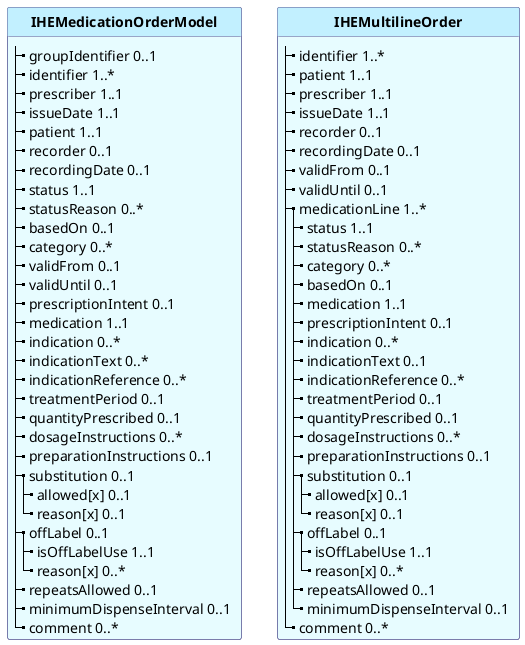 @startuml
skinparam linetype polyline
hide circle
hide stereotype
hide method

skinparam class<<TM>> {
 BorderColor #505090
 BackgroundColor #e7fcff
 HeaderBackgroundColor Application
}


class "**IHEMedicationOrderModel**" as IHEMedicationOrderModel <<TM>> {
  |_ groupIdentifier 0..1   
  |_ identifier 1..*   
  |_ prescriber 1..1   
  |_ issueDate 1..1   
  |_ patient 1..1   
  |_ recorder 0..1   
  |_ recordingDate 0..1   
  |_ status 1..1   
  |_ statusReason 0..*   
  |_ basedOn 0..1   
  |_ category 0..*   
  |_ validFrom 0..1   
  |_ validUntil 0..1   
  |_ prescriptionIntent 0..1   
  |_ medication 1..1   
  |_ indication 0..*   
  |_ indicationText 0..*   
  |_ indicationReference 0..*   
  |_ treatmentPeriod 0..1   
  |_ quantityPrescribed 0..1   
  |_ dosageInstructions 0..*   
  |_ preparationInstructions 0..1   
  |_ substitution 0..1   
    |_ allowed[x] 0..1   
    |_ reason[x] 0..1   
  |_ offLabel 0..1   
    |_ isOffLabelUse 1..1   
    |_ reason[x] 0..*   
  |_ repeatsAllowed 0..1   
  |_ minimumDispenseInterval 0..1   
  |_ comment 0..*   
}


class "**IHEMultilineOrder**" as IHEMultilineOrder <<TM>>{
  |_ identifier 1..*   
  |_ patient 1..1   
  |_ prescriber 1..1   
  |_ issueDate 1..1   
  |_ recorder 0..1   
  |_ recordingDate 0..1   
  |_ validFrom 0..1   
  |_ validUntil 0..1   
  |_ medicationLine 1..*   
    |_ status 1..1   
    |_ statusReason 0..*   
    |_ category 0..*   
    |_ basedOn 0..1   
    |_ medication 1..1   
    |_ prescriptionIntent 0..1   
    |_ indication 0..*   
    |_ indicationText 0..1   
    |_ indicationReference 0..*   
    |_ treatmentPeriod 0..1   
    |_ quantityPrescribed 0..1   
    |_ dosageInstructions 0..*   
    |_ preparationInstructions 0..1   
    |_ substitution 0..1   
      |_ allowed[x] 0..1   
      |_ reason[x] 0..1   
    |_ offLabel 0..1   
      |_ isOffLabelUse 1..1   
      |_ reason[x] 0..*   
    |_ repeatsAllowed 0..1   
    |_ minimumDispenseInterval 0..1   
  |_ comment 0..*   
}
@enduml